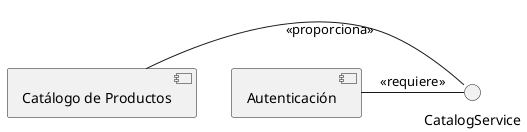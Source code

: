 @startuml
component "Autenticación" as Auth
component "Catálogo de Productos" as Catalogo

interface CatalogService

Catalogo - CatalogService : <<proporciona>>
Auth - CatalogService : <<requiere>>
@enduml

